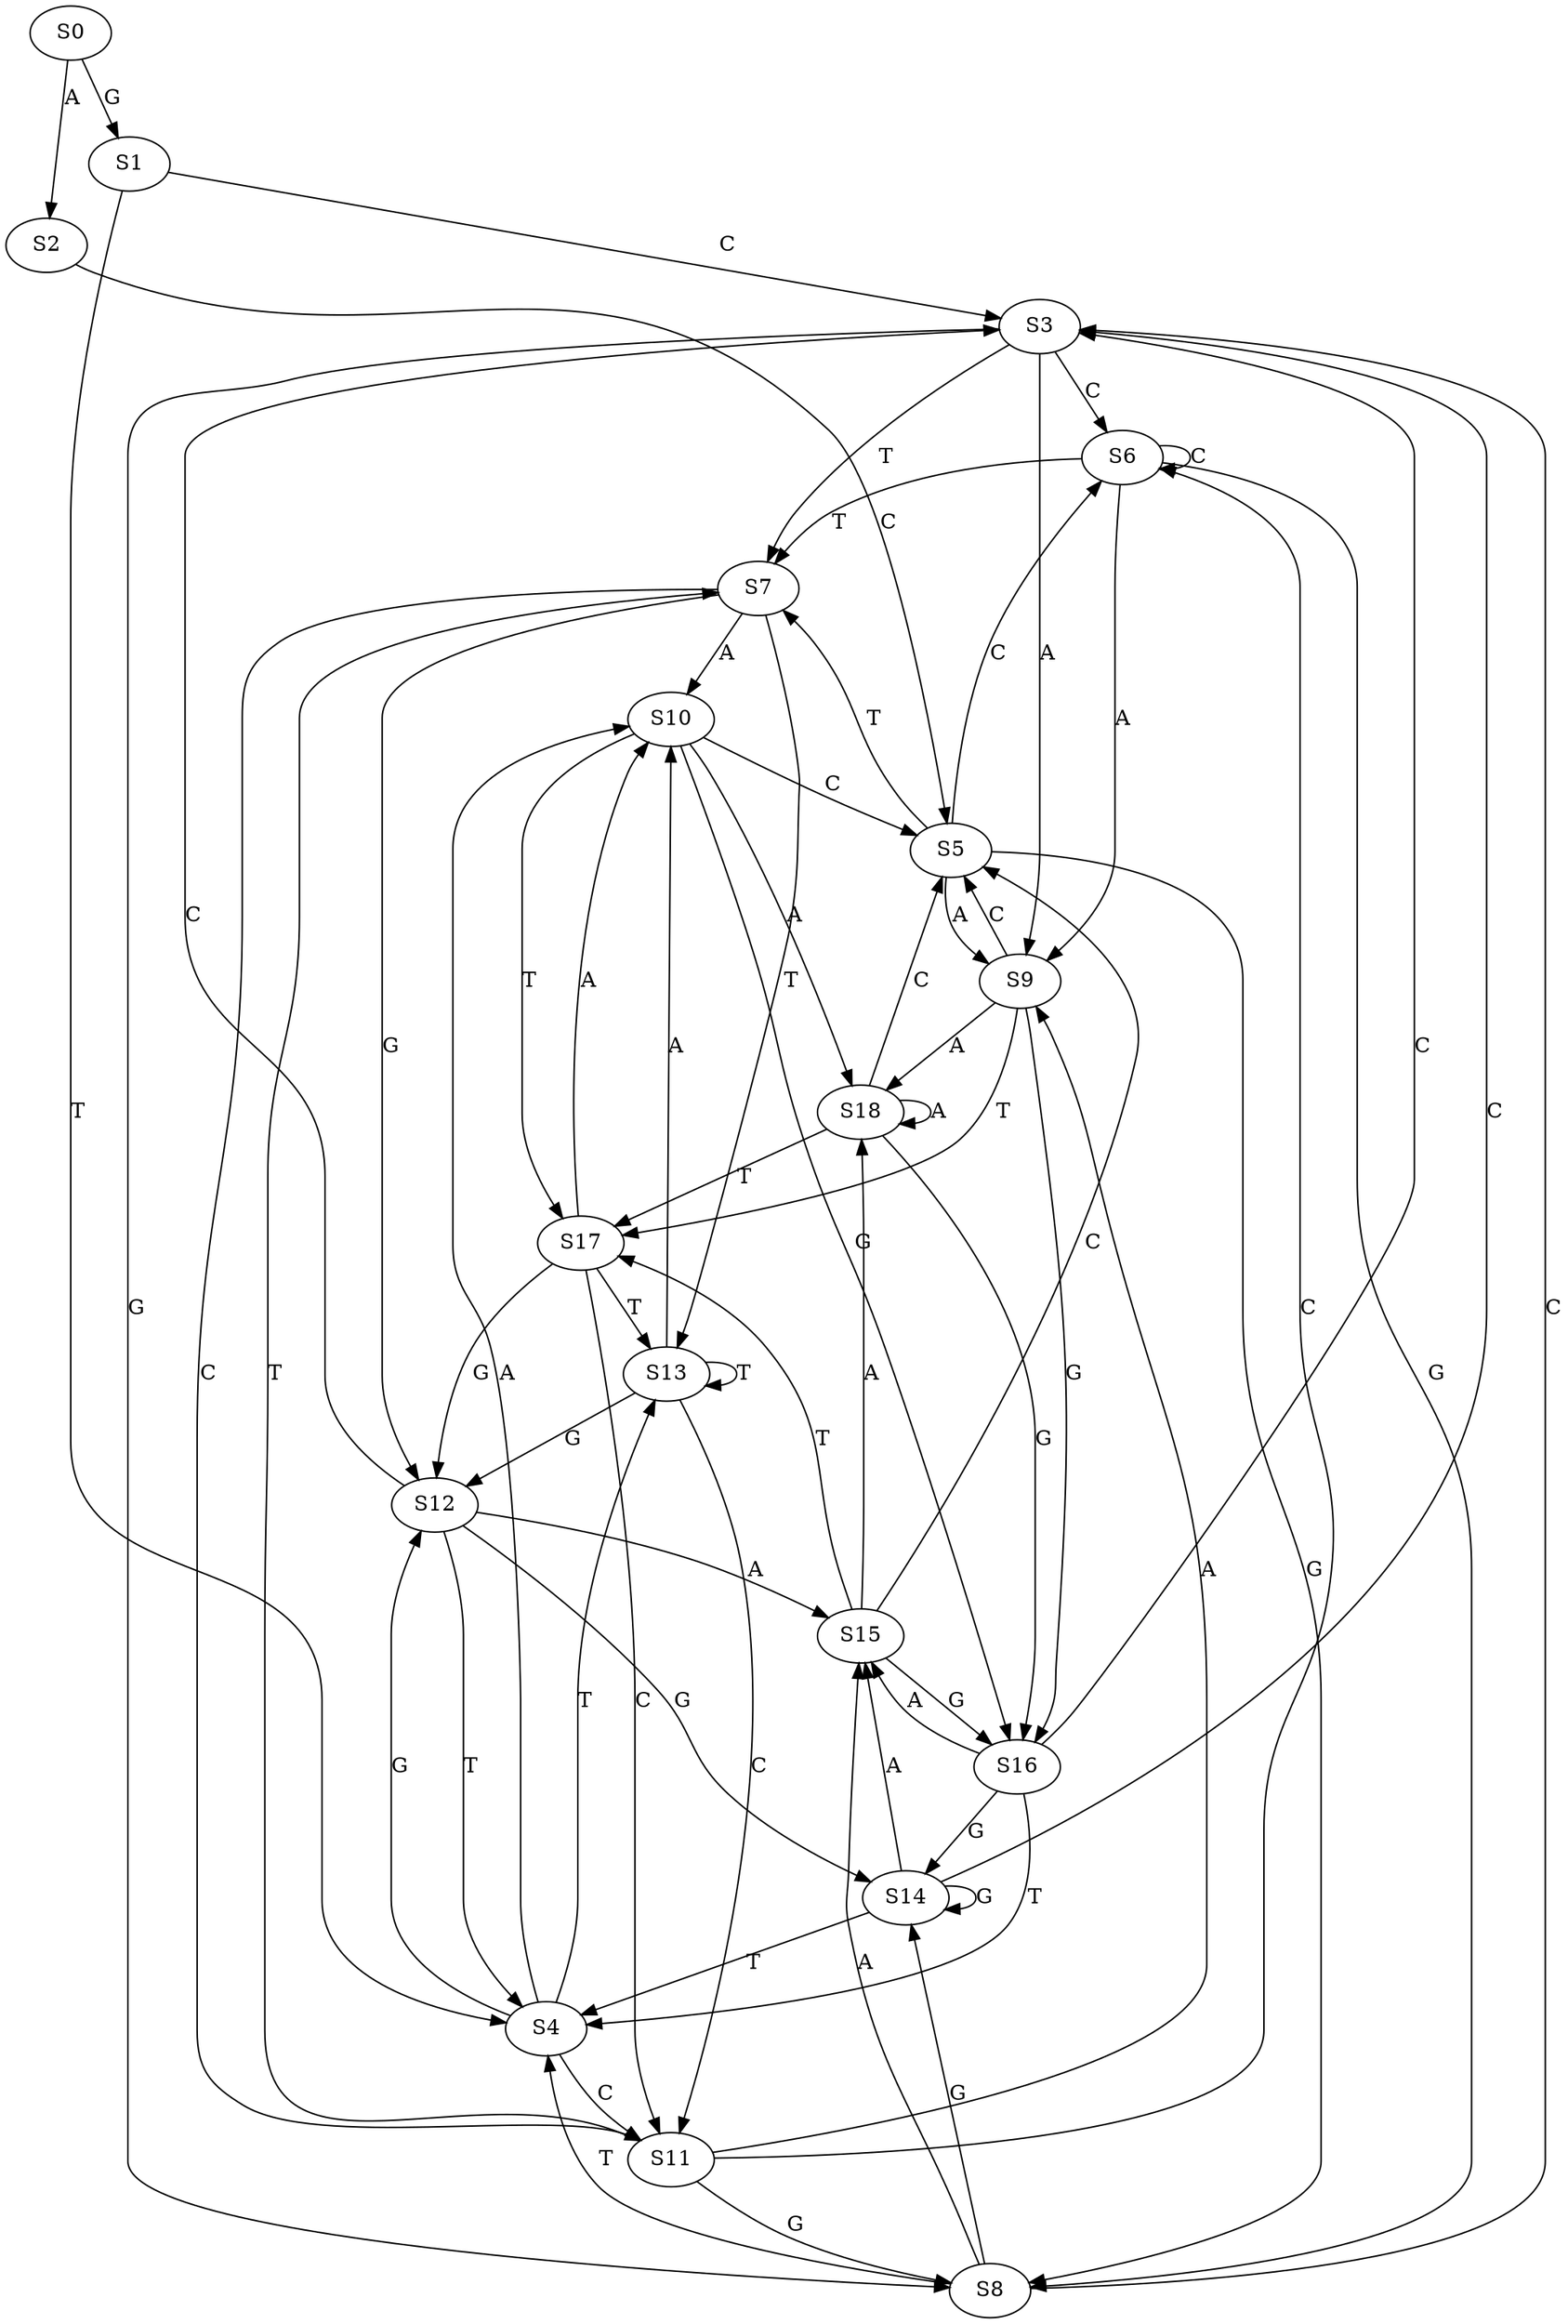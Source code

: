 strict digraph  {
	S0 -> S1 [ label = G ];
	S0 -> S2 [ label = A ];
	S1 -> S3 [ label = C ];
	S1 -> S4 [ label = T ];
	S2 -> S5 [ label = C ];
	S3 -> S6 [ label = C ];
	S3 -> S7 [ label = T ];
	S3 -> S8 [ label = G ];
	S3 -> S9 [ label = A ];
	S4 -> S10 [ label = A ];
	S4 -> S11 [ label = C ];
	S4 -> S12 [ label = G ];
	S4 -> S13 [ label = T ];
	S5 -> S9 [ label = A ];
	S5 -> S7 [ label = T ];
	S5 -> S6 [ label = C ];
	S5 -> S8 [ label = G ];
	S6 -> S8 [ label = G ];
	S6 -> S6 [ label = C ];
	S6 -> S9 [ label = A ];
	S6 -> S7 [ label = T ];
	S7 -> S12 [ label = G ];
	S7 -> S11 [ label = C ];
	S7 -> S10 [ label = A ];
	S7 -> S13 [ label = T ];
	S8 -> S14 [ label = G ];
	S8 -> S4 [ label = T ];
	S8 -> S15 [ label = A ];
	S8 -> S3 [ label = C ];
	S9 -> S16 [ label = G ];
	S9 -> S17 [ label = T ];
	S9 -> S5 [ label = C ];
	S9 -> S18 [ label = A ];
	S10 -> S16 [ label = G ];
	S10 -> S17 [ label = T ];
	S10 -> S18 [ label = A ];
	S10 -> S5 [ label = C ];
	S11 -> S7 [ label = T ];
	S11 -> S8 [ label = G ];
	S11 -> S6 [ label = C ];
	S11 -> S9 [ label = A ];
	S12 -> S15 [ label = A ];
	S12 -> S4 [ label = T ];
	S12 -> S3 [ label = C ];
	S12 -> S14 [ label = G ];
	S13 -> S11 [ label = C ];
	S13 -> S12 [ label = G ];
	S13 -> S13 [ label = T ];
	S13 -> S10 [ label = A ];
	S14 -> S15 [ label = A ];
	S14 -> S4 [ label = T ];
	S14 -> S14 [ label = G ];
	S14 -> S3 [ label = C ];
	S15 -> S16 [ label = G ];
	S15 -> S18 [ label = A ];
	S15 -> S5 [ label = C ];
	S15 -> S17 [ label = T ];
	S16 -> S4 [ label = T ];
	S16 -> S14 [ label = G ];
	S16 -> S15 [ label = A ];
	S16 -> S3 [ label = C ];
	S17 -> S10 [ label = A ];
	S17 -> S11 [ label = C ];
	S17 -> S13 [ label = T ];
	S17 -> S12 [ label = G ];
	S18 -> S17 [ label = T ];
	S18 -> S5 [ label = C ];
	S18 -> S16 [ label = G ];
	S18 -> S18 [ label = A ];
}
